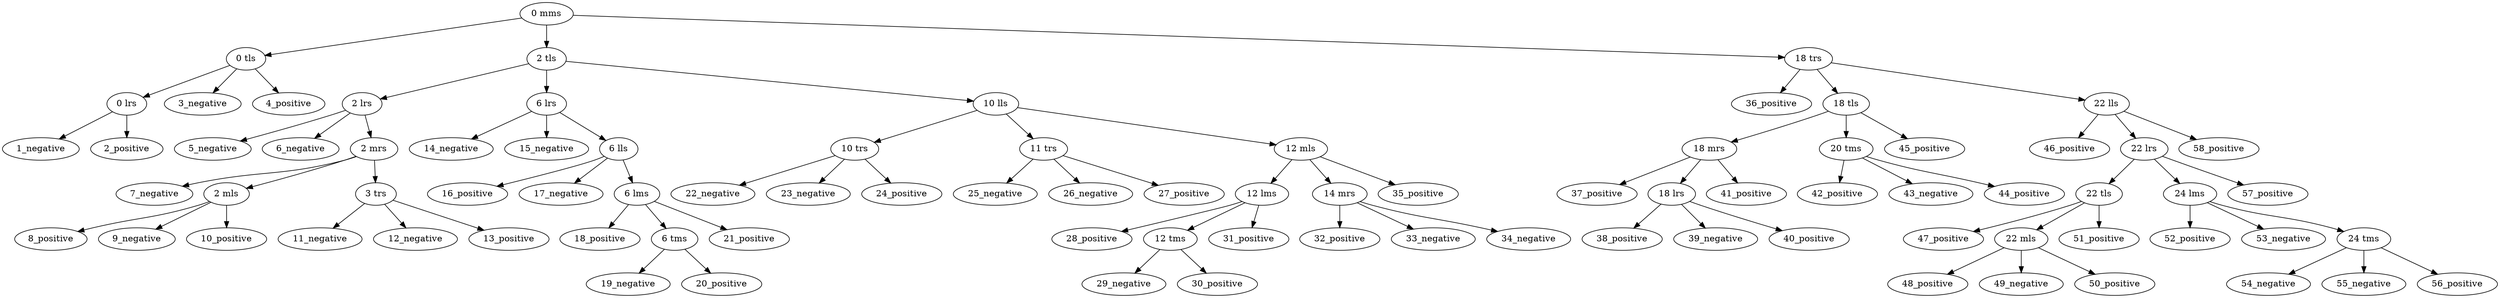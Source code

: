 strict digraph "" {
	"0 lrs" -> "1_negative";
	"0 lrs" -> "2_positive";
	"0 tls" -> "0 lrs";
	"0 tls" -> "3_negative";
	"0 tls" -> "4_positive";
	"0 mms" -> "0 tls";
	"0 mms" -> "2 tls";
	"0 mms" -> "18 trs";
	"2 lrs" -> "5_negative";
	"2 lrs" -> "6_negative";
	"2 lrs" -> "2 mrs";
	"2 mrs" -> "7_negative";
	"2 mrs" -> "2 mls";
	"2 mrs" -> "3 trs";
	"2 mls" -> "8_positive";
	"2 mls" -> "9_negative";
	"2 mls" -> "10_positive";
	"3 trs" -> "11_negative";
	"3 trs" -> "12_negative";
	"3 trs" -> "13_positive";
	"2 tls" -> "2 lrs";
	"2 tls" -> "6 lrs";
	"2 tls" -> "10 lls";
	"6 lrs" -> "14_negative";
	"6 lrs" -> "15_negative";
	"6 lrs" -> "6 lls";
	"6 lls" -> "16_positive";
	"6 lls" -> "17_negative";
	"6 lls" -> "6 lms";
	"6 lms" -> "18_positive";
	"6 lms" -> "6 tms";
	"6 lms" -> "21_positive";
	"6 tms" -> "19_negative";
	"6 tms" -> "20_positive";
	"10 trs" -> "22_negative";
	"10 trs" -> "23_negative";
	"10 trs" -> "24_positive";
	"10 lls" -> "10 trs";
	"10 lls" -> "11 trs";
	"10 lls" -> "12 mls";
	"11 trs" -> "25_negative";
	"11 trs" -> "26_negative";
	"11 trs" -> "27_positive";
	"12 lms" -> "28_positive";
	"12 lms" -> "12 tms";
	"12 lms" -> "31_positive";
	"12 tms" -> "29_negative";
	"12 tms" -> "30_positive";
	"12 mls" -> "12 lms";
	"12 mls" -> "14 mrs";
	"12 mls" -> "35_positive";
	"14 mrs" -> "32_positive";
	"14 mrs" -> "33_negative";
	"14 mrs" -> "34_negative";
	"18 trs" -> "36_positive";
	"18 trs" -> "18 tls";
	"18 trs" -> "22 lls";
	"18 mrs" -> "37_positive";
	"18 mrs" -> "18 lrs";
	"18 mrs" -> "41_positive";
	"18 lrs" -> "38_positive";
	"18 lrs" -> "39_negative";
	"18 lrs" -> "40_positive";
	"18 tls" -> "18 mrs";
	"18 tls" -> "20 tms";
	"18 tls" -> "45_positive";
	"20 tms" -> "42_positive";
	"20 tms" -> "43_negative";
	"20 tms" -> "44_positive";
	"22 lls" -> "46_positive";
	"22 lls" -> "22 lrs";
	"22 lls" -> "58_positive";
	"22 tls" -> "47_positive";
	"22 tls" -> "22 mls";
	"22 tls" -> "51_positive";
	"22 mls" -> "48_positive";
	"22 mls" -> "49_negative";
	"22 mls" -> "50_positive";
	"22 lrs" -> "22 tls";
	"22 lrs" -> "24 lms";
	"22 lrs" -> "57_positive";
	"24 lms" -> "52_positive";
	"24 lms" -> "53_negative";
	"24 lms" -> "24 tms";
	"24 tms" -> "54_negative";
	"24 tms" -> "55_negative";
	"24 tms" -> "56_positive";
}
